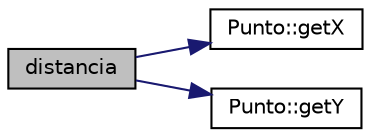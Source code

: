 digraph "distancia"
{
  edge [fontname="Helvetica",fontsize="10",labelfontname="Helvetica",labelfontsize="10"];
  node [fontname="Helvetica",fontsize="10",shape=record];
  rankdir="LR";
  Node1 [label="distancia",height=0.2,width=0.4,color="black", fillcolor="grey75", style="filled", fontcolor="black"];
  Node1 -> Node2 [color="midnightblue",fontsize="10",style="solid",fontname="Helvetica"];
  Node2 [label="Punto::getX",height=0.2,width=0.4,color="black", fillcolor="white", style="filled",URL="$classPunto.html#aa218292fec9bad5ec6d71d4bd9173d9d",tooltip="Devuelve la coordenada x del punto. "];
  Node1 -> Node3 [color="midnightblue",fontsize="10",style="solid",fontname="Helvetica"];
  Node3 [label="Punto::getY",height=0.2,width=0.4,color="black", fillcolor="white", style="filled",URL="$classPunto.html#a214978b8bbae48ca5927f2e56fb3bd22",tooltip="Devuelve la coordenada y del punto. "];
}
